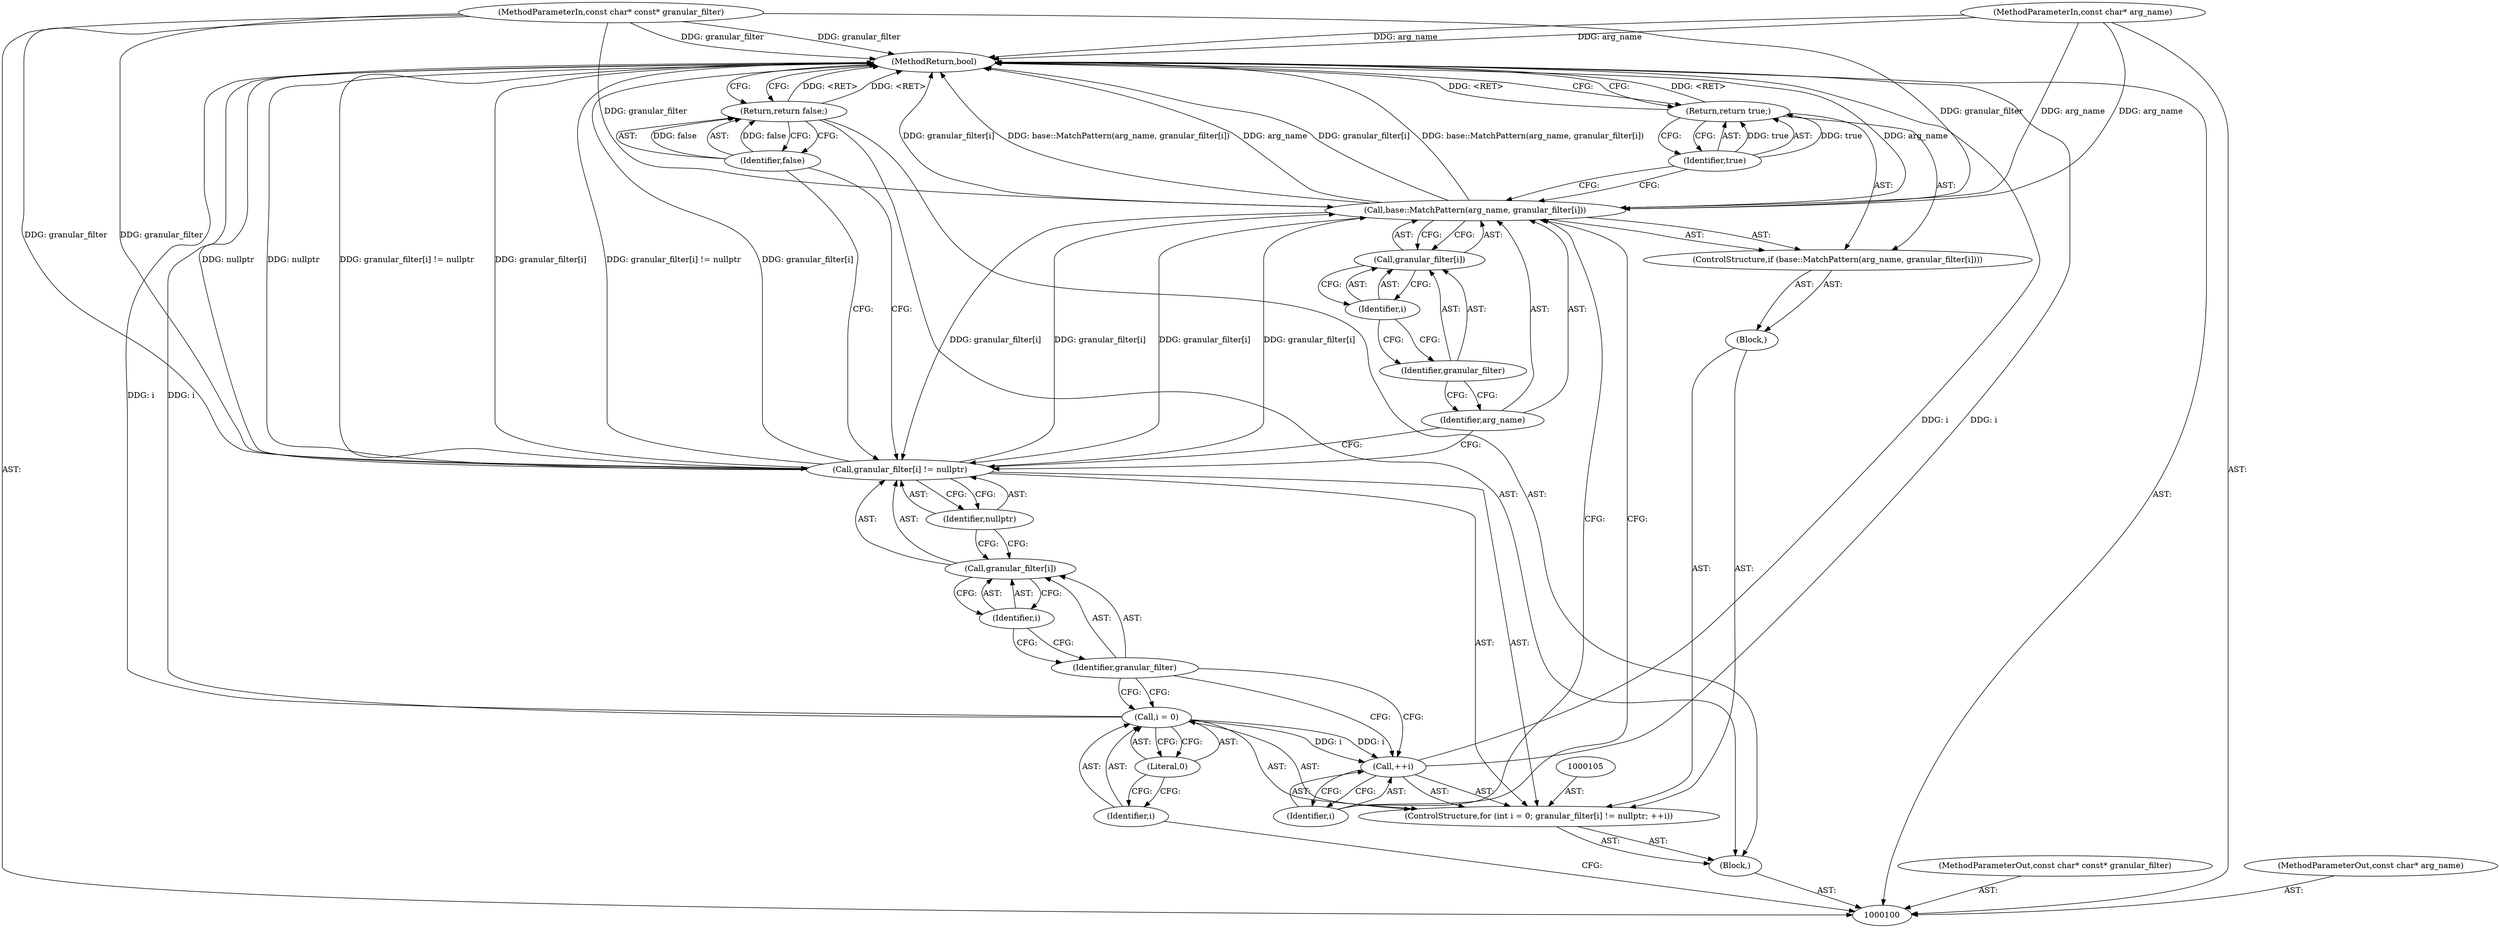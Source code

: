 digraph "0_Chrome_870f3e99a1282023753fe8d8aed90879cbc6838f_1" {
"1000127" [label="(MethodReturn,bool)"];
"1000101" [label="(MethodParameterIn,const char* const* granular_filter)"];
"1000271" [label="(MethodParameterOut,const char* const* granular_filter)"];
"1000102" [label="(MethodParameterIn,const char* arg_name)"];
"1000272" [label="(MethodParameterOut,const char* arg_name)"];
"1000103" [label="(Block,)"];
"1000106" [label="(Call,i = 0)"];
"1000107" [label="(Identifier,i)"];
"1000108" [label="(Literal,0)"];
"1000109" [label="(Call,granular_filter[i] != nullptr)"];
"1000110" [label="(Call,granular_filter[i])"];
"1000111" [label="(Identifier,granular_filter)"];
"1000104" [label="(ControlStructure,for (int i = 0; granular_filter[i] != nullptr; ++i))"];
"1000112" [label="(Identifier,i)"];
"1000113" [label="(Identifier,nullptr)"];
"1000114" [label="(Call,++i)"];
"1000115" [label="(Identifier,i)"];
"1000116" [label="(Block,)"];
"1000119" [label="(Identifier,arg_name)"];
"1000120" [label="(Call,granular_filter[i])"];
"1000121" [label="(Identifier,granular_filter)"];
"1000117" [label="(ControlStructure,if (base::MatchPattern(arg_name, granular_filter[i])))"];
"1000122" [label="(Identifier,i)"];
"1000118" [label="(Call,base::MatchPattern(arg_name, granular_filter[i]))"];
"1000124" [label="(Identifier,true)"];
"1000123" [label="(Return,return true;)"];
"1000125" [label="(Return,return false;)"];
"1000126" [label="(Identifier,false)"];
"1000127" -> "1000100"  [label="AST: "];
"1000127" -> "1000123"  [label="CFG: "];
"1000127" -> "1000125"  [label="CFG: "];
"1000106" -> "1000127"  [label="DDG: i"];
"1000114" -> "1000127"  [label="DDG: i"];
"1000118" -> "1000127"  [label="DDG: base::MatchPattern(arg_name, granular_filter[i])"];
"1000118" -> "1000127"  [label="DDG: arg_name"];
"1000118" -> "1000127"  [label="DDG: granular_filter[i]"];
"1000102" -> "1000127"  [label="DDG: arg_name"];
"1000109" -> "1000127"  [label="DDG: nullptr"];
"1000109" -> "1000127"  [label="DDG: granular_filter[i]"];
"1000109" -> "1000127"  [label="DDG: granular_filter[i] != nullptr"];
"1000101" -> "1000127"  [label="DDG: granular_filter"];
"1000125" -> "1000127"  [label="DDG: <RET>"];
"1000123" -> "1000127"  [label="DDG: <RET>"];
"1000101" -> "1000100"  [label="AST: "];
"1000101" -> "1000127"  [label="DDG: granular_filter"];
"1000101" -> "1000109"  [label="DDG: granular_filter"];
"1000101" -> "1000118"  [label="DDG: granular_filter"];
"1000271" -> "1000100"  [label="AST: "];
"1000102" -> "1000100"  [label="AST: "];
"1000102" -> "1000127"  [label="DDG: arg_name"];
"1000102" -> "1000118"  [label="DDG: arg_name"];
"1000272" -> "1000100"  [label="AST: "];
"1000103" -> "1000100"  [label="AST: "];
"1000104" -> "1000103"  [label="AST: "];
"1000125" -> "1000103"  [label="AST: "];
"1000106" -> "1000104"  [label="AST: "];
"1000106" -> "1000108"  [label="CFG: "];
"1000107" -> "1000106"  [label="AST: "];
"1000108" -> "1000106"  [label="AST: "];
"1000111" -> "1000106"  [label="CFG: "];
"1000106" -> "1000127"  [label="DDG: i"];
"1000106" -> "1000114"  [label="DDG: i"];
"1000107" -> "1000106"  [label="AST: "];
"1000107" -> "1000100"  [label="CFG: "];
"1000108" -> "1000107"  [label="CFG: "];
"1000108" -> "1000106"  [label="AST: "];
"1000108" -> "1000107"  [label="CFG: "];
"1000106" -> "1000108"  [label="CFG: "];
"1000109" -> "1000104"  [label="AST: "];
"1000109" -> "1000113"  [label="CFG: "];
"1000110" -> "1000109"  [label="AST: "];
"1000113" -> "1000109"  [label="AST: "];
"1000119" -> "1000109"  [label="CFG: "];
"1000126" -> "1000109"  [label="CFG: "];
"1000109" -> "1000127"  [label="DDG: nullptr"];
"1000109" -> "1000127"  [label="DDG: granular_filter[i]"];
"1000109" -> "1000127"  [label="DDG: granular_filter[i] != nullptr"];
"1000118" -> "1000109"  [label="DDG: granular_filter[i]"];
"1000101" -> "1000109"  [label="DDG: granular_filter"];
"1000109" -> "1000118"  [label="DDG: granular_filter[i]"];
"1000110" -> "1000109"  [label="AST: "];
"1000110" -> "1000112"  [label="CFG: "];
"1000111" -> "1000110"  [label="AST: "];
"1000112" -> "1000110"  [label="AST: "];
"1000113" -> "1000110"  [label="CFG: "];
"1000111" -> "1000110"  [label="AST: "];
"1000111" -> "1000106"  [label="CFG: "];
"1000111" -> "1000114"  [label="CFG: "];
"1000112" -> "1000111"  [label="CFG: "];
"1000104" -> "1000103"  [label="AST: "];
"1000105" -> "1000104"  [label="AST: "];
"1000106" -> "1000104"  [label="AST: "];
"1000109" -> "1000104"  [label="AST: "];
"1000114" -> "1000104"  [label="AST: "];
"1000116" -> "1000104"  [label="AST: "];
"1000112" -> "1000110"  [label="AST: "];
"1000112" -> "1000111"  [label="CFG: "];
"1000110" -> "1000112"  [label="CFG: "];
"1000113" -> "1000109"  [label="AST: "];
"1000113" -> "1000110"  [label="CFG: "];
"1000109" -> "1000113"  [label="CFG: "];
"1000114" -> "1000104"  [label="AST: "];
"1000114" -> "1000115"  [label="CFG: "];
"1000115" -> "1000114"  [label="AST: "];
"1000111" -> "1000114"  [label="CFG: "];
"1000114" -> "1000127"  [label="DDG: i"];
"1000106" -> "1000114"  [label="DDG: i"];
"1000115" -> "1000114"  [label="AST: "];
"1000115" -> "1000118"  [label="CFG: "];
"1000114" -> "1000115"  [label="CFG: "];
"1000116" -> "1000104"  [label="AST: "];
"1000117" -> "1000116"  [label="AST: "];
"1000119" -> "1000118"  [label="AST: "];
"1000119" -> "1000109"  [label="CFG: "];
"1000121" -> "1000119"  [label="CFG: "];
"1000120" -> "1000118"  [label="AST: "];
"1000120" -> "1000122"  [label="CFG: "];
"1000121" -> "1000120"  [label="AST: "];
"1000122" -> "1000120"  [label="AST: "];
"1000118" -> "1000120"  [label="CFG: "];
"1000121" -> "1000120"  [label="AST: "];
"1000121" -> "1000119"  [label="CFG: "];
"1000122" -> "1000121"  [label="CFG: "];
"1000117" -> "1000116"  [label="AST: "];
"1000118" -> "1000117"  [label="AST: "];
"1000123" -> "1000117"  [label="AST: "];
"1000122" -> "1000120"  [label="AST: "];
"1000122" -> "1000121"  [label="CFG: "];
"1000120" -> "1000122"  [label="CFG: "];
"1000118" -> "1000117"  [label="AST: "];
"1000118" -> "1000120"  [label="CFG: "];
"1000119" -> "1000118"  [label="AST: "];
"1000120" -> "1000118"  [label="AST: "];
"1000124" -> "1000118"  [label="CFG: "];
"1000115" -> "1000118"  [label="CFG: "];
"1000118" -> "1000127"  [label="DDG: base::MatchPattern(arg_name, granular_filter[i])"];
"1000118" -> "1000127"  [label="DDG: arg_name"];
"1000118" -> "1000127"  [label="DDG: granular_filter[i]"];
"1000118" -> "1000109"  [label="DDG: granular_filter[i]"];
"1000102" -> "1000118"  [label="DDG: arg_name"];
"1000109" -> "1000118"  [label="DDG: granular_filter[i]"];
"1000101" -> "1000118"  [label="DDG: granular_filter"];
"1000124" -> "1000123"  [label="AST: "];
"1000124" -> "1000118"  [label="CFG: "];
"1000123" -> "1000124"  [label="CFG: "];
"1000124" -> "1000123"  [label="DDG: true"];
"1000123" -> "1000117"  [label="AST: "];
"1000123" -> "1000124"  [label="CFG: "];
"1000124" -> "1000123"  [label="AST: "];
"1000127" -> "1000123"  [label="CFG: "];
"1000123" -> "1000127"  [label="DDG: <RET>"];
"1000124" -> "1000123"  [label="DDG: true"];
"1000125" -> "1000103"  [label="AST: "];
"1000125" -> "1000126"  [label="CFG: "];
"1000126" -> "1000125"  [label="AST: "];
"1000127" -> "1000125"  [label="CFG: "];
"1000125" -> "1000127"  [label="DDG: <RET>"];
"1000126" -> "1000125"  [label="DDG: false"];
"1000126" -> "1000125"  [label="AST: "];
"1000126" -> "1000109"  [label="CFG: "];
"1000125" -> "1000126"  [label="CFG: "];
"1000126" -> "1000125"  [label="DDG: false"];
}
